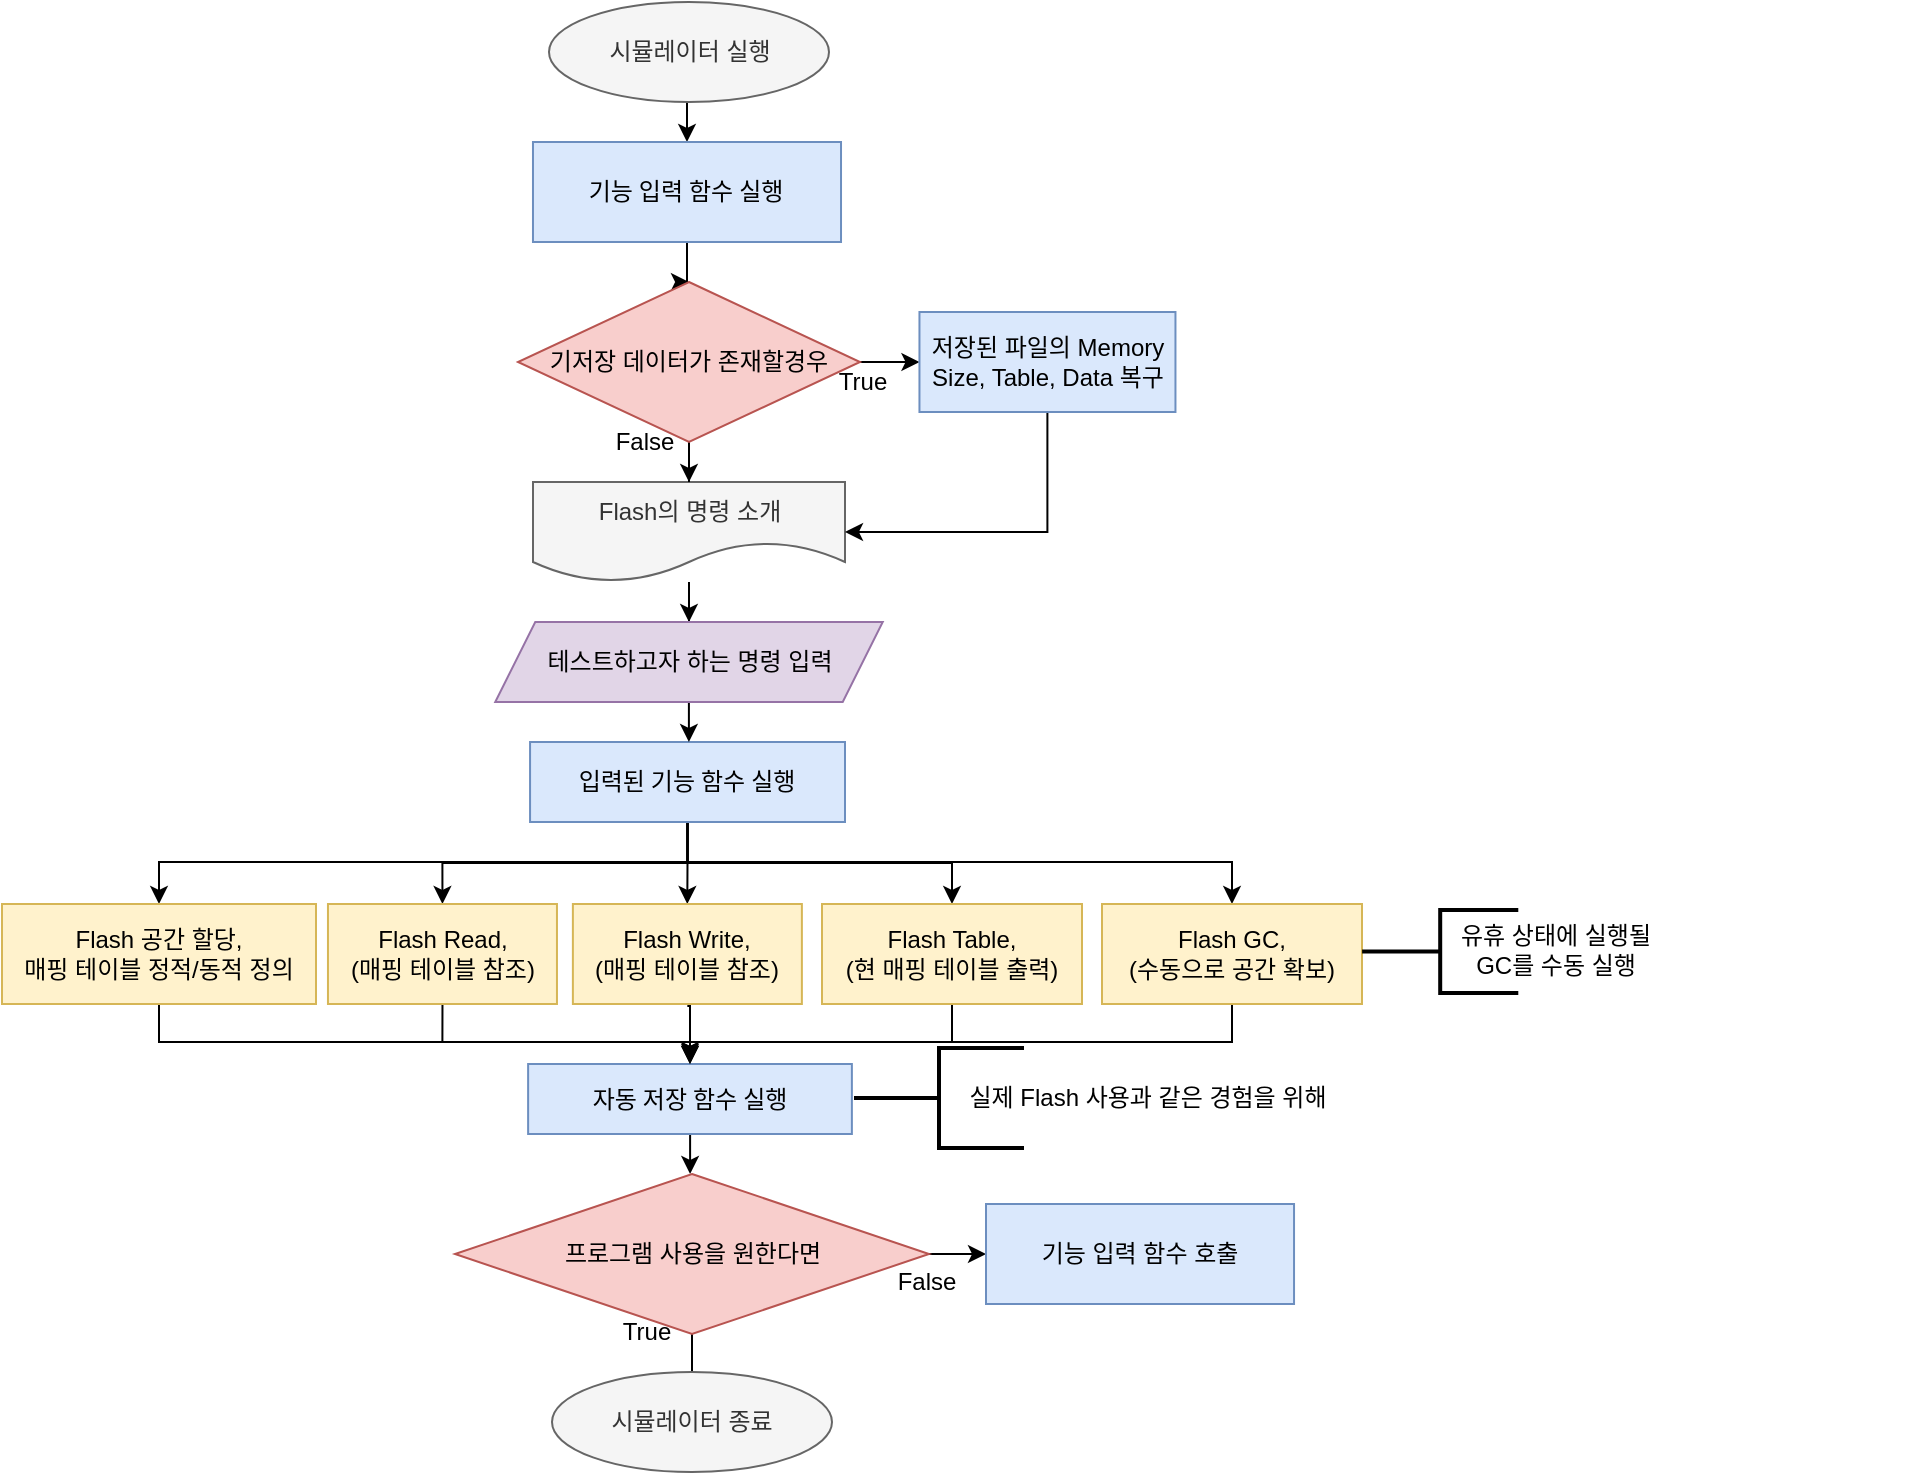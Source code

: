 <mxfile version="14.5.1" type="device"><diagram id="ubow2qTGX8DFZm3WDx6l" name="Page-1"><mxGraphModel dx="1086" dy="806" grid="1" gridSize="10" guides="1" tooltips="1" connect="1" arrows="1" fold="1" page="1" pageScale="1" pageWidth="1390" pageHeight="980" math="0" shadow="0"><root><mxCell id="0"/><mxCell id="1" parent="0"/><mxCell id="TG7QXEfmP0LjJ2ScFU4a-11" style="edgeStyle=orthogonalEdgeStyle;rounded=0;orthogonalLoop=1;jettySize=auto;html=1;exitX=0.5;exitY=1;exitDx=0;exitDy=0;entryX=0.5;entryY=0;entryDx=0;entryDy=0;" parent="1" source="TG7QXEfmP0LjJ2ScFU4a-1" target="F-j9IP74AY9WtpSyIPss-2" edge="1"><mxGeometry relative="1" as="geometry"><mxPoint x="493" y="140" as="targetPoint"/></mxGeometry></mxCell><mxCell id="TG7QXEfmP0LjJ2ScFU4a-1" value="시뮬레이터 실행" style="ellipse;whiteSpace=wrap;html=1;fillColor=#f5f5f5;strokeColor=#666666;fontColor=#333333;" parent="1" vertex="1"><mxGeometry x="428.5" y="30" width="140" height="50" as="geometry"/></mxCell><mxCell id="BAiDIEft37hp_7hG30-J-1" value="" style="edgeStyle=orthogonalEdgeStyle;rounded=0;orthogonalLoop=1;jettySize=auto;html=1;" parent="1" source="F-j9IP74AY9WtpSyIPss-2" edge="1"><mxGeometry relative="1" as="geometry"><mxPoint x="498" y="170" as="targetPoint"/></mxGeometry></mxCell><mxCell id="F-j9IP74AY9WtpSyIPss-2" value="기능 입력 함수 실행" style="rounded=0;whiteSpace=wrap;html=1;labelBackgroundColor=none;fontFamily=나눔스퀘어라운드 Bold;fillColor=#dae8fc;strokeColor=#6c8ebf;" parent="1" vertex="1"><mxGeometry x="420.49" y="100" width="154.02" height="50" as="geometry"/></mxCell><mxCell id="nnZJ3UNLU4zOfp68U-9u-25" style="edgeStyle=orthogonalEdgeStyle;rounded=0;orthogonalLoop=1;jettySize=auto;html=1;entryX=0.5;entryY=0;entryDx=0;entryDy=0;" parent="1" source="nnZJ3UNLU4zOfp68U-9u-2" target="nnZJ3UNLU4zOfp68U-9u-6" edge="1"><mxGeometry relative="1" as="geometry"/></mxCell><mxCell id="nnZJ3UNLU4zOfp68U-9u-2" value="Flash의 명령 소개" style="shape=document;whiteSpace=wrap;html=1;boundedLbl=1;size=0.4;fillColor=#f5f5f5;strokeColor=#666666;fontColor=#333333;" parent="1" vertex="1"><mxGeometry x="420.5" y="270" width="156" height="50" as="geometry"/></mxCell><mxCell id="W7JEWt6YX_vmdspDso8e-35" style="edgeStyle=orthogonalEdgeStyle;rounded=0;orthogonalLoop=1;jettySize=auto;html=1;entryX=0.5;entryY=0;entryDx=0;entryDy=0;" parent="1" source="nnZJ3UNLU4zOfp68U-9u-4" target="W7JEWt6YX_vmdspDso8e-10" edge="1"><mxGeometry relative="1" as="geometry"><Array as="points"><mxPoint x="498" y="460"/><mxPoint x="234" y="460"/></Array></mxGeometry></mxCell><mxCell id="W7JEWt6YX_vmdspDso8e-36" value="" style="edgeStyle=orthogonalEdgeStyle;rounded=0;orthogonalLoop=1;jettySize=auto;html=1;" parent="1" source="nnZJ3UNLU4zOfp68U-9u-4" target="W7JEWt6YX_vmdspDso8e-12" edge="1"><mxGeometry relative="1" as="geometry"/></mxCell><mxCell id="W7JEWt6YX_vmdspDso8e-37" style="edgeStyle=orthogonalEdgeStyle;rounded=0;orthogonalLoop=1;jettySize=auto;html=1;entryX=0.5;entryY=0;entryDx=0;entryDy=0;" parent="1" source="nnZJ3UNLU4zOfp68U-9u-4" target="W7JEWt6YX_vmdspDso8e-11" edge="1"><mxGeometry relative="1" as="geometry"/></mxCell><mxCell id="W7JEWt6YX_vmdspDso8e-38" style="edgeStyle=orthogonalEdgeStyle;rounded=0;orthogonalLoop=1;jettySize=auto;html=1;entryX=0.5;entryY=0;entryDx=0;entryDy=0;" parent="1" source="nnZJ3UNLU4zOfp68U-9u-4" target="W7JEWt6YX_vmdspDso8e-13" edge="1"><mxGeometry relative="1" as="geometry"/></mxCell><mxCell id="W7JEWt6YX_vmdspDso8e-39" style="edgeStyle=orthogonalEdgeStyle;rounded=0;orthogonalLoop=1;jettySize=auto;html=1;" parent="1" source="nnZJ3UNLU4zOfp68U-9u-4" target="W7JEWt6YX_vmdspDso8e-14" edge="1"><mxGeometry relative="1" as="geometry"><Array as="points"><mxPoint x="498" y="460"/><mxPoint x="770" y="460"/></Array></mxGeometry></mxCell><mxCell id="nnZJ3UNLU4zOfp68U-9u-4" value="입력된 기능 함수 실행" style="rounded=0;whiteSpace=wrap;html=1;labelBackgroundColor=none;fontFamily=나눔스퀘어라운드 Bold;fillColor=#dae8fc;strokeColor=#6c8ebf;" parent="1" vertex="1"><mxGeometry x="419.03" y="400" width="157.47" height="40" as="geometry"/></mxCell><mxCell id="nnZJ3UNLU4zOfp68U-9u-27" style="edgeStyle=orthogonalEdgeStyle;rounded=0;orthogonalLoop=1;jettySize=auto;html=1;entryX=0.5;entryY=0;entryDx=0;entryDy=0;" parent="1" source="nnZJ3UNLU4zOfp68U-9u-6" target="nnZJ3UNLU4zOfp68U-9u-4" edge="1"><mxGeometry relative="1" as="geometry"/></mxCell><mxCell id="nnZJ3UNLU4zOfp68U-9u-6" value="테스트하고자 하는 명령 입력" style="shape=parallelogram;perimeter=parallelogramPerimeter;whiteSpace=wrap;html=1;fixedSize=1;fillColor=#e1d5e7;strokeColor=#9673a6;" parent="1" vertex="1"><mxGeometry x="401.63" y="340" width="193.73" height="40" as="geometry"/></mxCell><mxCell id="nnZJ3UNLU4zOfp68U-9u-21" value="" style="edgeStyle=orthogonalEdgeStyle;rounded=0;orthogonalLoop=1;jettySize=auto;html=1;" parent="1" source="nnZJ3UNLU4zOfp68U-9u-16" target="nnZJ3UNLU4zOfp68U-9u-20" edge="1"><mxGeometry relative="1" as="geometry"/></mxCell><mxCell id="nnZJ3UNLU4zOfp68U-9u-22" style="edgeStyle=orthogonalEdgeStyle;rounded=0;orthogonalLoop=1;jettySize=auto;html=1;" parent="1" source="nnZJ3UNLU4zOfp68U-9u-16" target="nnZJ3UNLU4zOfp68U-9u-2" edge="1"><mxGeometry relative="1" as="geometry"/></mxCell><mxCell id="nnZJ3UNLU4zOfp68U-9u-16" value="기저장 데이터가 존재할경우" style="rhombus;whiteSpace=wrap;html=1;fillColor=#f8cecc;strokeColor=#b85450;" parent="1" vertex="1"><mxGeometry x="413" y="170" width="171" height="80" as="geometry"/></mxCell><mxCell id="nnZJ3UNLU4zOfp68U-9u-17" value="True" style="text;html=1;align=center;verticalAlign=middle;resizable=0;points=[];autosize=1;" parent="1" vertex="1"><mxGeometry x="564.5" y="210" width="40" height="20" as="geometry"/></mxCell><mxCell id="nnZJ3UNLU4zOfp68U-9u-18" value="False" style="text;html=1;align=center;verticalAlign=middle;resizable=0;points=[];autosize=1;" parent="1" vertex="1"><mxGeometry x="455.98" y="240" width="40" height="20" as="geometry"/></mxCell><mxCell id="nnZJ3UNLU4zOfp68U-9u-24" style="edgeStyle=orthogonalEdgeStyle;rounded=0;orthogonalLoop=1;jettySize=auto;html=1;entryX=1;entryY=0.5;entryDx=0;entryDy=0;" parent="1" source="nnZJ3UNLU4zOfp68U-9u-20" target="nnZJ3UNLU4zOfp68U-9u-2" edge="1"><mxGeometry relative="1" as="geometry"><Array as="points"><mxPoint x="678" y="295"/></Array></mxGeometry></mxCell><mxCell id="nnZJ3UNLU4zOfp68U-9u-20" value="저장된 파일의 Memory Size, Table, Data 복구" style="rounded=0;whiteSpace=wrap;html=1;fillColor=#dae8fc;strokeColor=#6c8ebf;" parent="1" vertex="1"><mxGeometry x="613.73" y="185" width="128" height="50" as="geometry"/></mxCell><mxCell id="W7JEWt6YX_vmdspDso8e-1" value="" style="edgeStyle=orthogonalEdgeStyle;rounded=0;orthogonalLoop=1;jettySize=auto;html=1;entryX=0.5;entryY=0;entryDx=0;entryDy=0;" parent="1" source="W7JEWt6YX_vmdspDso8e-2" target="W7JEWt6YX_vmdspDso8e-5" edge="1"><mxGeometry relative="1" as="geometry"/></mxCell><mxCell id="W7JEWt6YX_vmdspDso8e-2" value="자동 저장 함수 실행" style="rounded=0;whiteSpace=wrap;html=1;labelBackgroundColor=none;fontFamily=나눔스퀘어라운드 Bold;fillColor=#dae8fc;strokeColor=#6c8ebf;" parent="1" vertex="1"><mxGeometry x="418.06" y="561" width="161.88" height="35" as="geometry"/></mxCell><mxCell id="W7JEWt6YX_vmdspDso8e-3" value="" style="edgeStyle=orthogonalEdgeStyle;rounded=0;orthogonalLoop=1;jettySize=auto;html=1;" parent="1" source="W7JEWt6YX_vmdspDso8e-5" edge="1"><mxGeometry relative="1" as="geometry"><mxPoint x="500" y="715" as="targetPoint"/></mxGeometry></mxCell><mxCell id="r27IKGAE5NECZK8gbnHP-9" style="edgeStyle=orthogonalEdgeStyle;rounded=0;orthogonalLoop=1;jettySize=auto;html=1;entryX=0;entryY=0.5;entryDx=0;entryDy=0;" edge="1" parent="1" source="W7JEWt6YX_vmdspDso8e-5" target="r27IKGAE5NECZK8gbnHP-6"><mxGeometry relative="1" as="geometry"/></mxCell><mxCell id="W7JEWt6YX_vmdspDso8e-5" value="프로그램 사용을 원한다면" style="rhombus;whiteSpace=wrap;html=1;fillColor=#f8cecc;strokeColor=#b85450;" parent="1" vertex="1"><mxGeometry x="381.5" y="616" width="237" height="80" as="geometry"/></mxCell><mxCell id="W7JEWt6YX_vmdspDso8e-6" value="True" style="text;html=1;align=center;verticalAlign=middle;resizable=0;points=[];autosize=1;" parent="1" vertex="1"><mxGeometry x="457.48" y="685" width="40" height="20" as="geometry"/></mxCell><mxCell id="W7JEWt6YX_vmdspDso8e-7" value="False" style="text;html=1;align=center;verticalAlign=middle;resizable=0;points=[];autosize=1;" parent="1" vertex="1"><mxGeometry x="597.48" y="660" width="40" height="20" as="geometry"/></mxCell><mxCell id="W7JEWt6YX_vmdspDso8e-8" value="시뮬레이터 종료" style="ellipse;whiteSpace=wrap;html=1;fillColor=#f5f5f5;strokeColor=#666666;fontColor=#333333;" parent="1" vertex="1"><mxGeometry x="430" y="715" width="140" height="50" as="geometry"/></mxCell><mxCell id="W7JEWt6YX_vmdspDso8e-46" style="edgeStyle=orthogonalEdgeStyle;rounded=0;orthogonalLoop=1;jettySize=auto;html=1;entryX=0.5;entryY=0;entryDx=0;entryDy=0;" parent="1" source="W7JEWt6YX_vmdspDso8e-10" target="W7JEWt6YX_vmdspDso8e-2" edge="1"><mxGeometry relative="1" as="geometry"><Array as="points"><mxPoint x="234" y="550"/><mxPoint x="499" y="550"/></Array></mxGeometry></mxCell><mxCell id="W7JEWt6YX_vmdspDso8e-10" value="Flash 공간 할당,&lt;br&gt;매핑 테이블 정적/동적 정의" style="rounded=0;whiteSpace=wrap;html=1;fillColor=#fff2cc;strokeColor=#d6b656;" parent="1" vertex="1"><mxGeometry x="155" y="481" width="157" height="50" as="geometry"/></mxCell><mxCell id="W7JEWt6YX_vmdspDso8e-41" style="edgeStyle=orthogonalEdgeStyle;rounded=0;orthogonalLoop=1;jettySize=auto;html=1;entryX=0.5;entryY=0;entryDx=0;entryDy=0;" parent="1" edge="1"><mxGeometry relative="1" as="geometry"><mxPoint x="375.238" y="530" as="sourcePoint"/><mxPoint x="499.0" y="559" as="targetPoint"/><Array as="points"><mxPoint x="375" y="550"/><mxPoint x="499" y="550"/></Array></mxGeometry></mxCell><mxCell id="W7JEWt6YX_vmdspDso8e-11" value="Flash Read,&lt;br&gt;(매핑 테이블 참조)" style="rounded=0;whiteSpace=wrap;html=1;fillColor=#fff2cc;strokeColor=#d6b656;" parent="1" vertex="1"><mxGeometry x="317.98" y="481" width="114.5" height="50" as="geometry"/></mxCell><mxCell id="W7JEWt6YX_vmdspDso8e-43" style="edgeStyle=orthogonalEdgeStyle;rounded=0;orthogonalLoop=1;jettySize=auto;html=1;entryX=0.5;entryY=0;entryDx=0;entryDy=0;" parent="1" edge="1"><mxGeometry relative="1" as="geometry"><mxPoint x="497.667" y="532" as="sourcePoint"/><mxPoint x="499.0" y="561" as="targetPoint"/></mxGeometry></mxCell><mxCell id="W7JEWt6YX_vmdspDso8e-12" value="Flash Write,&lt;br&gt;(매핑 테이블 참조)" style="rounded=0;whiteSpace=wrap;html=1;fillColor=#fff2cc;strokeColor=#d6b656;" parent="1" vertex="1"><mxGeometry x="440.44" y="481" width="114.5" height="50" as="geometry"/></mxCell><mxCell id="W7JEWt6YX_vmdspDso8e-44" style="edgeStyle=orthogonalEdgeStyle;rounded=0;orthogonalLoop=1;jettySize=auto;html=1;entryX=0.5;entryY=0;entryDx=0;entryDy=0;" parent="1" edge="1"><mxGeometry relative="1" as="geometry"><mxPoint x="630.0" y="530" as="sourcePoint"/><mxPoint x="499.0" y="559" as="targetPoint"/><Array as="points"><mxPoint x="630" y="550"/><mxPoint x="499" y="550"/></Array></mxGeometry></mxCell><mxCell id="W7JEWt6YX_vmdspDso8e-13" value="Flash Table,&lt;br&gt;(현 매핑 테이블 출력)" style="rounded=0;whiteSpace=wrap;html=1;fillColor=#fff2cc;strokeColor=#d6b656;" parent="1" vertex="1"><mxGeometry x="565" y="481" width="130" height="50" as="geometry"/></mxCell><mxCell id="W7JEWt6YX_vmdspDso8e-45" style="edgeStyle=orthogonalEdgeStyle;rounded=0;orthogonalLoop=1;jettySize=auto;html=1;entryX=0.5;entryY=0;entryDx=0;entryDy=0;" parent="1" edge="1"><mxGeometry relative="1" as="geometry"><mxPoint x="770.0" y="531" as="sourcePoint"/><mxPoint x="499.0" y="560" as="targetPoint"/><Array as="points"><mxPoint x="770" y="550"/><mxPoint x="499" y="550"/></Array></mxGeometry></mxCell><mxCell id="W7JEWt6YX_vmdspDso8e-14" value="Flash GC,&lt;br&gt;(수동으로 공간 확보)" style="rounded=0;whiteSpace=wrap;html=1;fillColor=#fff2cc;strokeColor=#d6b656;" parent="1" vertex="1"><mxGeometry x="705" y="481" width="130" height="50" as="geometry"/></mxCell><mxCell id="W7JEWt6YX_vmdspDso8e-21" value="" style="group;rotation=-180;" parent="1" vertex="1" connectable="0"><mxGeometry x="588" y="554" width="283" height="59" as="geometry"/></mxCell><mxCell id="W7JEWt6YX_vmdspDso8e-22" value="" style="group;rotation=-180;" parent="W7JEWt6YX_vmdspDso8e-21" vertex="1" connectable="0"><mxGeometry width="283" height="59" as="geometry"/></mxCell><mxCell id="W7JEWt6YX_vmdspDso8e-23" value="" style="group;rotation=-180;" parent="W7JEWt6YX_vmdspDso8e-22" vertex="1" connectable="0"><mxGeometry x="1" y="-1" width="282" height="60" as="geometry"/></mxCell><mxCell id="W7JEWt6YX_vmdspDso8e-24" value="" style="group;rotation=-180;" parent="W7JEWt6YX_vmdspDso8e-23" vertex="1" connectable="0"><mxGeometry x="-8" width="290" height="60" as="geometry"/></mxCell><mxCell id="W7JEWt6YX_vmdspDso8e-25" value="" style="strokeWidth=2;html=1;shape=mxgraph.flowchart.annotation_2;align=left;labelPosition=right;pointerEvents=1;rotation=-360;" parent="W7JEWt6YX_vmdspDso8e-24" vertex="1"><mxGeometry width="85" height="50" as="geometry"/></mxCell><mxCell id="W7JEWt6YX_vmdspDso8e-29" value="실제 Flash 사용과 같은 경험을 위해" style="text;html=1;strokeColor=none;fillColor=none;align=center;verticalAlign=middle;whiteSpace=wrap;rounded=0;" parent="W7JEWt6YX_vmdspDso8e-24" vertex="1"><mxGeometry x="44" width="206" height="50" as="geometry"/></mxCell><mxCell id="W7JEWt6YX_vmdspDso8e-30" value="" style="group;rotation=-180;" parent="1" vertex="1" connectable="0"><mxGeometry x="847" y="482" width="260" height="49" as="geometry"/></mxCell><mxCell id="W7JEWt6YX_vmdspDso8e-31" value="" style="group;rotation=-180;" parent="W7JEWt6YX_vmdspDso8e-30" vertex="1" connectable="0"><mxGeometry x="-0.002" y="1.174" width="259.081" height="49.831" as="geometry"/></mxCell><mxCell id="W7JEWt6YX_vmdspDso8e-32" value="" style="group;rotation=-180;" parent="W7JEWt6YX_vmdspDso8e-31" vertex="1" connectable="0"><mxGeometry x="-7.35" width="266.431" height="49.831" as="geometry"/></mxCell><mxCell id="W7JEWt6YX_vmdspDso8e-33" value="" style="strokeWidth=2;html=1;shape=mxgraph.flowchart.annotation_2;align=left;labelPosition=right;pointerEvents=1;rotation=-360;" parent="W7JEWt6YX_vmdspDso8e-32" vertex="1"><mxGeometry x="-4.594" y="0.831" width="78.092" height="41.525" as="geometry"/></mxCell><mxCell id="W7JEWt6YX_vmdspDso8e-34" value="유휴 상태에 실행될 GC를 수동 실행" style="text;html=1;strokeColor=none;fillColor=none;align=center;verticalAlign=middle;whiteSpace=wrap;rounded=0;" parent="W7JEWt6YX_vmdspDso8e-32" vertex="1"><mxGeometry x="35.83" y="0.83" width="114.17" height="39.17" as="geometry"/></mxCell><mxCell id="r27IKGAE5NECZK8gbnHP-6" value="&lt;span style=&quot;font-family: &amp;#34;helvetica&amp;#34;&quot;&gt;기능 입력 함수 호출&lt;/span&gt;" style="rounded=0;whiteSpace=wrap;html=1;labelBackgroundColor=none;fontFamily=나눔스퀘어라운드 Bold;fillColor=#dae8fc;strokeColor=#6c8ebf;" vertex="1" parent="1"><mxGeometry x="647" y="631" width="154.02" height="50" as="geometry"/></mxCell></root></mxGraphModel></diagram></mxfile>